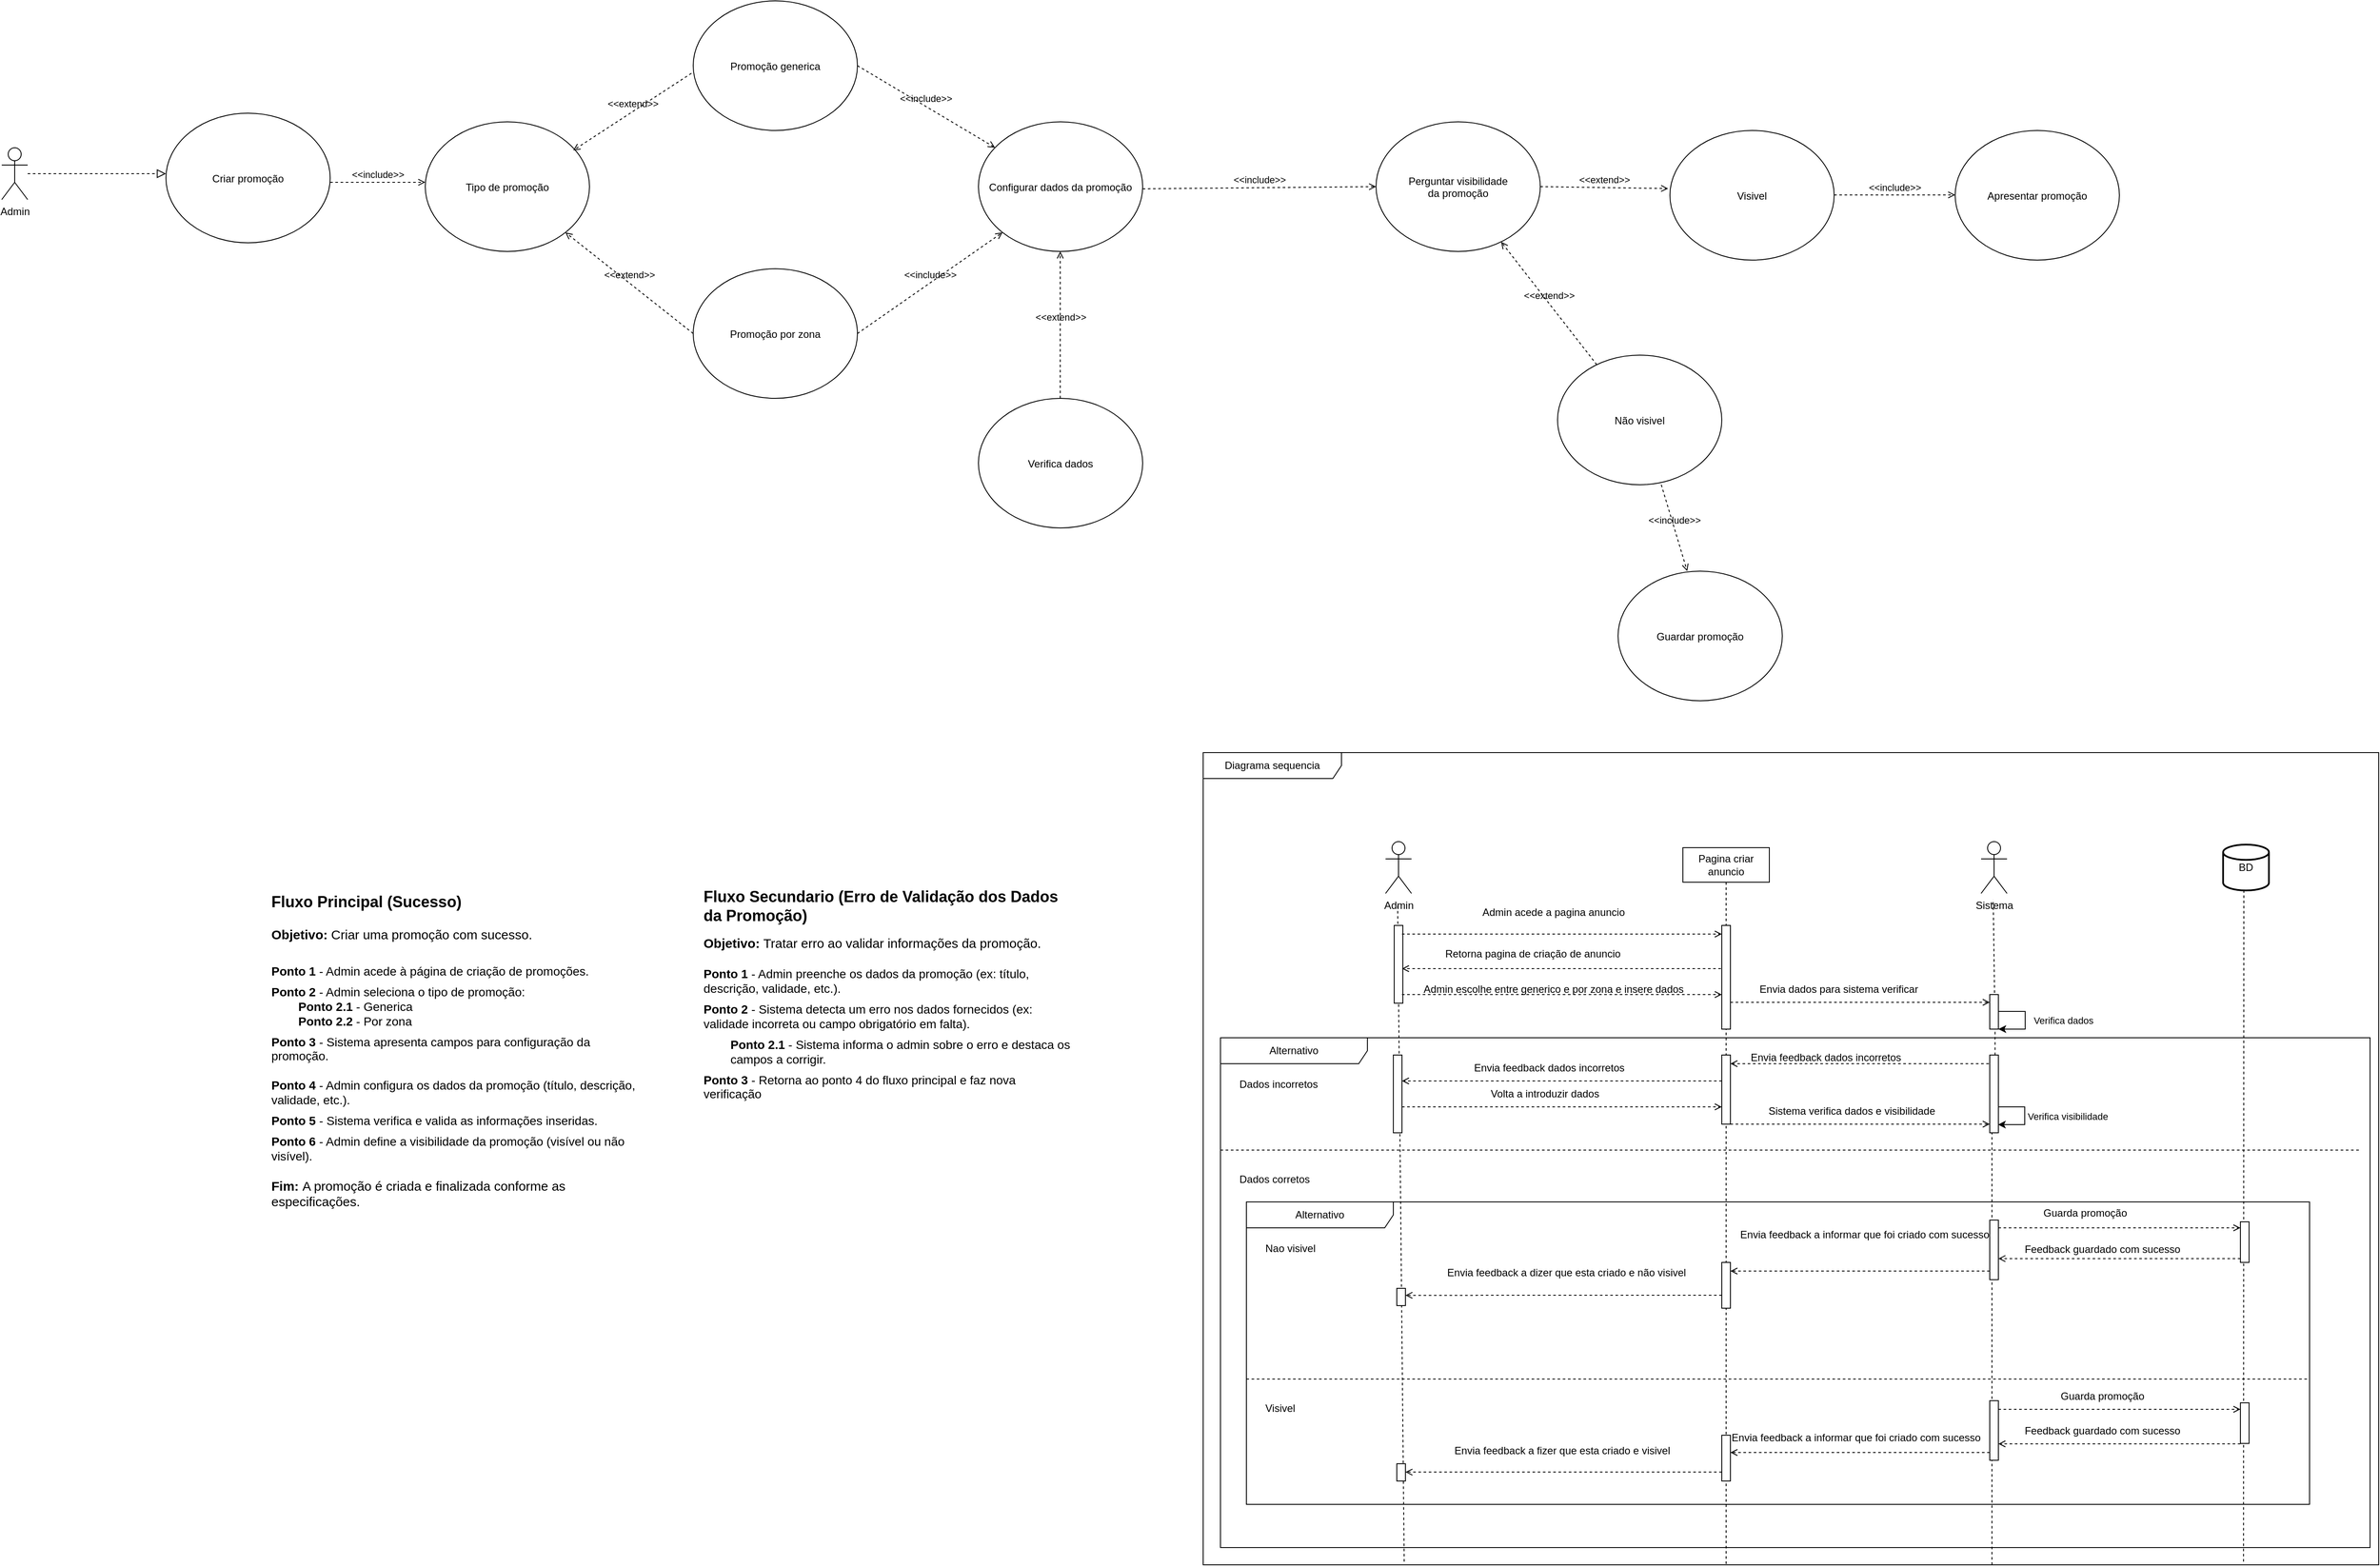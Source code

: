 <mxfile version="25.0.3">
  <diagram name="Page-1" id="UJWXzUGF7BPBQ5PaJ_mi">
    <mxGraphModel dx="6290" dy="2903" grid="1" gridSize="10" guides="1" tooltips="1" connect="1" arrows="1" fold="1" page="1" pageScale="1" pageWidth="850" pageHeight="1100" math="0" shadow="0">
      <root>
        <mxCell id="0" />
        <mxCell id="1" parent="0" />
        <mxCell id="jfcpHhcAErlLvr96TmVy-13" value="" style="html=1;verticalAlign=bottom;endArrow=none;curved=0;rounded=0;startArrow=none;startFill=0;endFill=0;dashed=1;exitX=0.171;exitY=0.996;exitDx=0;exitDy=0;exitPerimeter=0;" parent="1" source="jfcpHhcAErlLvr96TmVy-1" edge="1">
          <mxGeometry width="80" relative="1" as="geometry">
            <mxPoint x="1698.42" y="1787" as="sourcePoint" />
            <mxPoint x="1695" y="1237" as="targetPoint" />
            <mxPoint as="offset" />
          </mxGeometry>
        </mxCell>
        <mxCell id="cOvkD6G6tHNwfgcd8dOZ-1" value="Admin" style="shape=umlActor;verticalLabelPosition=bottom;verticalAlign=top;html=1;" parent="1" vertex="1">
          <mxGeometry x="80" y="360" width="30" height="60" as="geometry" />
        </mxCell>
        <mxCell id="cOvkD6G6tHNwfgcd8dOZ-2" value="" style="endArrow=block;startArrow=none;endFill=0;startFill=0;endSize=8;html=1;verticalAlign=bottom;dashed=1;labelBackgroundColor=none;rounded=0;" parent="1" edge="1">
          <mxGeometry width="160" relative="1" as="geometry">
            <mxPoint x="110" y="390" as="sourcePoint" />
            <mxPoint x="270" y="390" as="targetPoint" />
          </mxGeometry>
        </mxCell>
        <mxCell id="CjhidyCiuxUKzG1xqowo-3" value="Criar promoção" style="ellipse;" parent="1" vertex="1">
          <mxGeometry x="270" y="320" width="190" height="150" as="geometry" />
        </mxCell>
        <mxCell id="CjhidyCiuxUKzG1xqowo-5" value="Promoção generica" style="ellipse;" parent="1" vertex="1">
          <mxGeometry x="880" y="190" width="190" height="150" as="geometry" />
        </mxCell>
        <mxCell id="CjhidyCiuxUKzG1xqowo-6" value="Tipo de promoção" style="ellipse;" parent="1" vertex="1">
          <mxGeometry x="570" y="330" width="190" height="150" as="geometry" />
        </mxCell>
        <mxCell id="CjhidyCiuxUKzG1xqowo-7" value="&amp;lt;&amp;lt;include&amp;gt;&amp;gt;" style="html=1;verticalAlign=bottom;labelBackgroundColor=none;endArrow=open;endFill=0;dashed=1;rounded=0;entryX=0;entryY=0.466;entryDx=0;entryDy=0;entryPerimeter=0;" parent="1" target="CjhidyCiuxUKzG1xqowo-6" edge="1">
          <mxGeometry width="160" relative="1" as="geometry">
            <mxPoint x="460" y="400" as="sourcePoint" />
            <mxPoint x="620" y="400" as="targetPoint" />
            <Array as="points">
              <mxPoint x="560" y="400" />
            </Array>
          </mxGeometry>
        </mxCell>
        <mxCell id="CjhidyCiuxUKzG1xqowo-8" value="&amp;lt;&amp;lt;extend&amp;gt;&amp;gt;" style="html=1;verticalAlign=bottom;labelBackgroundColor=none;endArrow=open;endFill=0;dashed=1;rounded=0;entryX=0.901;entryY=0.22;entryDx=0;entryDy=0;entryPerimeter=0;exitX=-0.011;exitY=0.559;exitDx=0;exitDy=0;exitPerimeter=0;" parent="1" source="CjhidyCiuxUKzG1xqowo-5" target="CjhidyCiuxUKzG1xqowo-6" edge="1">
          <mxGeometry width="160" relative="1" as="geometry">
            <mxPoint x="820" y="285" as="sourcePoint" />
            <mxPoint x="1010" y="170" as="targetPoint" />
          </mxGeometry>
        </mxCell>
        <mxCell id="CjhidyCiuxUKzG1xqowo-9" value="Promoção por zona" style="ellipse;" parent="1" vertex="1">
          <mxGeometry x="880" y="500" width="190" height="150" as="geometry" />
        </mxCell>
        <mxCell id="CjhidyCiuxUKzG1xqowo-10" value="&amp;lt;&amp;lt;extend&amp;gt;&amp;gt;" style="html=1;verticalAlign=bottom;labelBackgroundColor=none;endArrow=open;endFill=0;dashed=1;rounded=0;entryX=1;entryY=1;entryDx=0;entryDy=0;exitX=0;exitY=0.5;exitDx=0;exitDy=0;" parent="1" source="CjhidyCiuxUKzG1xqowo-9" target="CjhidyCiuxUKzG1xqowo-6" edge="1">
          <mxGeometry width="160" relative="1" as="geometry">
            <mxPoint x="850" y="518.1" as="sourcePoint" />
            <mxPoint x="1027.98" y="670.0" as="targetPoint" />
          </mxGeometry>
        </mxCell>
        <mxCell id="wCIRYFEJJzzGUw2fTRDs-5" value="Configurar dados da promoção" style="ellipse;" parent="1" vertex="1">
          <mxGeometry x="1210" y="330" width="190" height="150" as="geometry" />
        </mxCell>
        <mxCell id="wCIRYFEJJzzGUw2fTRDs-6" value="Perguntar visibilidade&#xa;da promoção" style="ellipse;" parent="1" vertex="1">
          <mxGeometry x="1670" y="330" width="190" height="150" as="geometry" />
        </mxCell>
        <mxCell id="wCIRYFEJJzzGUw2fTRDs-7" value="&amp;lt;&amp;lt;include&amp;gt;&amp;gt;" style="html=1;verticalAlign=bottom;labelBackgroundColor=none;endArrow=open;endFill=0;dashed=1;rounded=0;entryX=0;entryY=1;entryDx=0;entryDy=0;exitX=1;exitY=0.5;exitDx=0;exitDy=0;" parent="1" target="wCIRYFEJJzzGUw2fTRDs-5" edge="1" source="CjhidyCiuxUKzG1xqowo-9">
          <mxGeometry width="160" relative="1" as="geometry">
            <mxPoint x="1250" y="596.5" as="sourcePoint" />
            <mxPoint x="1488" y="593.5" as="targetPoint" />
          </mxGeometry>
        </mxCell>
        <mxCell id="wCIRYFEJJzzGUw2fTRDs-8" value="&amp;lt;&amp;lt;include&amp;gt;&amp;gt;" style="html=1;verticalAlign=bottom;labelBackgroundColor=none;endArrow=open;endFill=0;dashed=1;rounded=0;exitX=1;exitY=0.5;exitDx=0;exitDy=0;" parent="1" target="wCIRYFEJJzzGUw2fTRDs-5" edge="1" source="CjhidyCiuxUKzG1xqowo-5">
          <mxGeometry width="160" relative="1" as="geometry">
            <mxPoint x="1250" y="246.5" as="sourcePoint" />
            <mxPoint x="1488" y="243.5" as="targetPoint" />
          </mxGeometry>
        </mxCell>
        <mxCell id="wCIRYFEJJzzGUw2fTRDs-9" value="&amp;lt;&amp;lt;include&amp;gt;&amp;gt;" style="html=1;verticalAlign=bottom;labelBackgroundColor=none;endArrow=open;endFill=0;dashed=1;rounded=0;entryX=0;entryY=0.5;entryDx=0;entryDy=0;" parent="1" target="wCIRYFEJJzzGUw2fTRDs-6" edge="1">
          <mxGeometry width="160" relative="1" as="geometry">
            <mxPoint x="1400" y="407.5" as="sourcePoint" />
            <mxPoint x="1680.0" y="402.5" as="targetPoint" />
          </mxGeometry>
        </mxCell>
        <mxCell id="wCIRYFEJJzzGUw2fTRDs-10" value="Não visivel" style="ellipse;" parent="1" vertex="1">
          <mxGeometry x="1880" y="600" width="190" height="150" as="geometry" />
        </mxCell>
        <mxCell id="wCIRYFEJJzzGUw2fTRDs-11" value="Visivel" style="ellipse;" parent="1" vertex="1">
          <mxGeometry x="2010" y="340" width="190" height="150" as="geometry" />
        </mxCell>
        <mxCell id="wCIRYFEJJzzGUw2fTRDs-12" value="&amp;lt;&amp;lt;extend&amp;gt;&amp;gt;" style="html=1;verticalAlign=bottom;labelBackgroundColor=none;endArrow=open;endFill=0;dashed=1;rounded=0;" parent="1" source="wCIRYFEJJzzGUw2fTRDs-10" target="wCIRYFEJJzzGUw2fTRDs-6" edge="1">
          <mxGeometry width="160" relative="1" as="geometry">
            <mxPoint x="1994.0" y="550" as="sourcePoint" />
            <mxPoint x="2124.89" y="695.75" as="targetPoint" />
          </mxGeometry>
        </mxCell>
        <mxCell id="wCIRYFEJJzzGUw2fTRDs-13" value="&amp;lt;&amp;lt;extend&amp;gt;&amp;gt;" style="html=1;verticalAlign=bottom;labelBackgroundColor=none;endArrow=open;endFill=0;dashed=1;rounded=0;entryX=-0.011;entryY=0.448;entryDx=0;entryDy=0;entryPerimeter=0;exitX=1;exitY=0.5;exitDx=0;exitDy=0;" parent="1" source="wCIRYFEJJzzGUw2fTRDs-6" target="wCIRYFEJJzzGUw2fTRDs-11" edge="1">
          <mxGeometry width="160" relative="1" as="geometry">
            <mxPoint x="2200" y="404" as="sourcePoint" />
            <mxPoint x="2331" y="550" as="targetPoint" />
          </mxGeometry>
        </mxCell>
        <mxCell id="wCIRYFEJJzzGUw2fTRDs-14" value="&amp;lt;&amp;lt;include&amp;gt;&amp;gt;" style="html=1;verticalAlign=bottom;labelBackgroundColor=none;endArrow=open;endFill=0;dashed=1;rounded=0;" parent="1" edge="1">
          <mxGeometry width="160" relative="1" as="geometry">
            <mxPoint x="2000" y="750" as="sourcePoint" />
            <mxPoint x="2030" y="850" as="targetPoint" />
          </mxGeometry>
        </mxCell>
        <mxCell id="wCIRYFEJJzzGUw2fTRDs-15" value="Guardar promoção" style="ellipse;" parent="1" vertex="1">
          <mxGeometry x="1950" y="850" width="190" height="150" as="geometry" />
        </mxCell>
        <mxCell id="wCIRYFEJJzzGUw2fTRDs-16" value="&amp;lt;&amp;lt;include&amp;gt;&amp;gt;" style="html=1;verticalAlign=bottom;labelBackgroundColor=none;endArrow=open;endFill=0;dashed=1;rounded=0;" parent="1" edge="1">
          <mxGeometry width="160" relative="1" as="geometry">
            <mxPoint x="2200" y="414.57" as="sourcePoint" />
            <mxPoint x="2340" y="414.57" as="targetPoint" />
          </mxGeometry>
        </mxCell>
        <mxCell id="wCIRYFEJJzzGUw2fTRDs-17" value="Apresentar promoção" style="ellipse;" parent="1" vertex="1">
          <mxGeometry x="2340" y="340" width="190" height="150" as="geometry" />
        </mxCell>
        <mxCell id="wCIRYFEJJzzGUw2fTRDs-18" value="&lt;h1 style=&quot;margin-top: 0px;&quot;&gt;&lt;span style=&quot;font-size: 18px; background-color: initial;&quot;&gt;Fluxo Principal (Sucesso)&lt;/span&gt;&lt;/h1&gt;&lt;div style=&quot;&quot;&gt;&lt;div style=&quot;&quot;&gt;&lt;font style=&quot;font-size: 15px;&quot;&gt;&lt;b style=&quot;&quot;&gt;Objetivo:&amp;nbsp;&lt;/b&gt;&lt;/font&gt;&lt;span style=&quot;background-color: initial;&quot;&gt;&lt;font style=&quot;font-size: 15px;&quot;&gt;Criar uma promoção com sucesso.&lt;/font&gt;&lt;/span&gt;&lt;/div&gt;&lt;div style=&quot;&quot;&gt;&lt;span style=&quot;background-color: initial;&quot;&gt;&lt;font style=&quot;font-size: 15px;&quot;&gt;&lt;br&gt;&lt;/font&gt;&lt;/span&gt;&lt;/div&gt;&lt;div style=&quot;font-size: 6px;&quot;&gt;&lt;font style=&quot;font-size: 6px;&quot;&gt;&lt;br&gt;&lt;/font&gt;&lt;/div&gt;&lt;div style=&quot;font-size: 14px;&quot;&gt;&lt;font style=&quot;font-size: 14px;&quot;&gt;&lt;b&gt;Ponto 1&lt;/b&gt;&amp;nbsp;- Admin acede à página de criação de promoções.&lt;/font&gt;&lt;/div&gt;&lt;div style=&quot;font-size: 6px;&quot;&gt;&lt;font style=&quot;font-size: 6px;&quot;&gt;&lt;br&gt;&lt;/font&gt;&lt;/div&gt;&lt;div style=&quot;font-size: 14px;&quot;&gt;&lt;font style=&quot;font-size: 14px;&quot;&gt;&lt;b&gt;Ponto 2&lt;/b&gt;&amp;nbsp;- Admin seleciona o tipo de promoção:&lt;/font&gt;&lt;/div&gt;&lt;div style=&quot;font-size: 14px;&quot;&gt;&lt;font style=&quot;font-size: 14px;&quot;&gt;&lt;span style=&quot;white-space: pre;&quot;&gt;&#x9;&lt;/span&gt;&lt;b&gt;Ponto 2.1&lt;/b&gt; - Generica&lt;br&gt;&lt;/font&gt;&lt;/div&gt;&lt;div style=&quot;font-size: 14px;&quot;&gt;&lt;font style=&quot;font-size: 14px;&quot;&gt;&lt;span style=&quot;white-space: pre;&quot;&gt;&#x9;&lt;/span&gt;&lt;b&gt;Ponto 2.2 &lt;/b&gt;- Por zona&lt;br&gt;&lt;/font&gt;&lt;/div&gt;&lt;div style=&quot;font-size: 6px;&quot;&gt;&lt;font style=&quot;font-size: 6px;&quot;&gt;&lt;br&gt;&lt;/font&gt;&lt;/div&gt;&lt;/div&gt;&lt;div style=&quot;font-size: 14px;&quot;&gt;&lt;div style=&quot;&quot;&gt;&lt;font style=&quot;font-size: 14px;&quot;&gt;&lt;b&gt;Ponto 3&lt;/b&gt;&amp;nbsp;-&amp;nbsp;&lt;/font&gt;&lt;span style=&quot;background-color: initial;&quot;&gt;Sistema apresenta campos para configuração da promoção.&lt;/span&gt;&lt;/div&gt;&lt;div style=&quot;&quot;&gt;&lt;span style=&quot;background-color: initial;&quot;&gt;&lt;br&gt;&lt;/span&gt;&lt;/div&gt;&lt;div style=&quot;&quot;&gt;&lt;font style=&quot;font-size: 14px;&quot;&gt;&lt;b style=&quot;background-color: initial;&quot;&gt;Ponto 4&lt;/b&gt;&amp;nbsp;- Admin configura os dados da promoção (título, descrição, validade, etc.).&lt;/font&gt;&lt;/div&gt;&lt;div style=&quot;font-size: 6px;&quot;&gt;&lt;font style=&quot;font-size: 6px;&quot;&gt;&lt;br&gt;&lt;/font&gt;&lt;/div&gt;&lt;div style=&quot;font-size: 4px;&quot;&gt;&lt;font style=&quot;font-size: 14px;&quot;&gt;&lt;b&gt;Ponto 5&lt;/b&gt;&amp;nbsp;- Sistema verifica e valida as informações inseridas.&lt;/font&gt;&lt;/div&gt;&lt;div style=&quot;font-size: 6px;&quot;&gt;&lt;font style=&quot;font-size: 6px;&quot;&gt;&lt;br&gt;&lt;/font&gt;&lt;/div&gt;&lt;div style=&quot;&quot;&gt;&lt;font style=&quot;font-size: 14px;&quot;&gt;&lt;b&gt;Ponto 6&amp;nbsp;&lt;/b&gt;- Admin define a visibilidade da promoção (visível ou não visível).&lt;/font&gt;&lt;/div&gt;&lt;div style=&quot;font-size: 15px;&quot;&gt;&lt;br&gt;&lt;/div&gt;&lt;div style=&quot;font-size: 15px;&quot;&gt;&lt;div&gt;&lt;b&gt;Fim: &lt;/b&gt;A promoção é criada e finalizada conforme as especificações.&lt;/div&gt;&lt;div&gt;&lt;br&gt;&lt;/div&gt;&lt;/div&gt;&lt;/div&gt;" style="text;html=1;whiteSpace=wrap;overflow=hidden;rounded=0;" parent="1" vertex="1">
          <mxGeometry x="390" y="1210" width="430" height="450" as="geometry" />
        </mxCell>
        <mxCell id="wCIRYFEJJzzGUw2fTRDs-19" value="&amp;lt;&amp;lt;extend&amp;gt;&amp;gt;" style="html=1;verticalAlign=bottom;labelBackgroundColor=none;endArrow=open;endFill=0;dashed=1;rounded=0;" parent="1" edge="1">
          <mxGeometry width="160" relative="1" as="geometry">
            <mxPoint x="1304.62" y="650" as="sourcePoint" />
            <mxPoint x="1304.62" y="480" as="targetPoint" />
          </mxGeometry>
        </mxCell>
        <mxCell id="wCIRYFEJJzzGUw2fTRDs-20" value="Verifica dados" style="ellipse;" parent="1" vertex="1">
          <mxGeometry x="1210" y="650" width="190" height="150" as="geometry" />
        </mxCell>
        <mxCell id="wCIRYFEJJzzGUw2fTRDs-21" value="&lt;h1 style=&quot;margin-top: 0px; font-size: 18px;&quot;&gt;&lt;font style=&quot;font-size: 18px;&quot;&gt;&lt;span style=&quot;background-color: initial;&quot;&gt;Fluxo Secundario (&lt;/span&gt;Erro de Validação dos Dados da Promoção&lt;span style=&quot;background-color: initial;&quot;&gt;)&lt;/span&gt;&lt;/font&gt;&lt;/h1&gt;&lt;div style=&quot;font-size: 15px;&quot;&gt;&lt;div style=&quot;&quot;&gt;&lt;font style=&quot;font-size: 15px;&quot;&gt;&lt;b style=&quot;&quot;&gt;Objetivo:&amp;nbsp;&lt;/b&gt;&lt;/font&gt;&lt;span style=&quot;background-color: initial;&quot;&gt;Tratar erro ao validar informações da promoção.&lt;/span&gt;&lt;/div&gt;&lt;div style=&quot;&quot;&gt;&lt;span style=&quot;background-color: initial;&quot;&gt;&lt;br&gt;&lt;/span&gt;&lt;/div&gt;&lt;div style=&quot;font-size: 14px;&quot;&gt;&lt;font style=&quot;font-size: 14px;&quot;&gt;&lt;b style=&quot;&quot;&gt;Ponto 1&lt;/b&gt; - Admin preenche os dados da promoção (ex: título, descrição, validade, etc.).&lt;/font&gt;&lt;/div&gt;&lt;div style=&quot;font-size: 6px;&quot;&gt;&lt;font style=&quot;font-size: 6px;&quot;&gt;&lt;br&gt;&lt;/font&gt;&lt;/div&gt;&lt;div style=&quot;font-size: 14px;&quot;&gt;&lt;font style=&quot;font-size: 14px;&quot;&gt;&lt;b&gt;Ponto 2&lt;/b&gt; - Sistema detecta um erro nos dados fornecidos (ex: validade incorreta ou campo obrigatório em falta).&lt;/font&gt;&lt;/div&gt;&lt;div style=&quot;font-size: 6px;&quot;&gt;&lt;font style=&quot;font-size: 6px;&quot;&gt;&lt;br&gt;&lt;/font&gt;&lt;/div&gt;&lt;div style=&quot;font-size: 14px;&quot;&gt;&lt;font style=&quot;font-size: 14px;&quot;&gt;&lt;b&gt;&lt;span style=&quot;white-space: pre;&quot;&gt;&#x9;&lt;/span&gt;Ponto 2.1&lt;/b&gt;&amp;nbsp;- Sistema informa o admin sobre o erro e destaca os &lt;span style=&quot;white-space: pre;&quot;&gt;&#x9;&lt;/span&gt;campos a corrigir.&lt;/font&gt;&lt;/div&gt;&lt;div style=&quot;font-size: 6px;&quot;&gt;&lt;font style=&quot;font-size: 6px;&quot;&gt;&lt;br&gt;&lt;/font&gt;&lt;/div&gt;&lt;/div&gt;&lt;div style=&quot;font-size: 14px;&quot;&gt;&lt;div style=&quot;&quot;&gt;&lt;font style=&quot;font-size: 14px;&quot;&gt;&lt;b&gt;Ponto 3&lt;/b&gt;&amp;nbsp;- Retorna ao ponto 4 do fluxo principal e faz nova verificação&lt;/font&gt;&lt;/div&gt;&lt;div style=&quot;font-size: 15px;&quot;&gt;&lt;div&gt;&lt;br&gt;&lt;/div&gt;&lt;/div&gt;&lt;/div&gt;" style="text;html=1;whiteSpace=wrap;overflow=hidden;rounded=0;" parent="1" vertex="1">
          <mxGeometry x="890" y="1210" width="430" height="295" as="geometry" />
        </mxCell>
        <mxCell id="jfcpHhcAErlLvr96TmVy-1" value="Diagrama sequencia" style="shape=umlFrame;whiteSpace=wrap;html=1;pointerEvents=0;recursiveResize=0;container=1;collapsible=0;width=160;" parent="1" vertex="1">
          <mxGeometry x="1470" y="1060" width="1360" height="940" as="geometry" />
        </mxCell>
        <mxCell id="jfcpHhcAErlLvr96TmVy-87" value="" style="html=1;verticalAlign=bottom;endArrow=none;curved=0;rounded=0;startArrow=none;startFill=0;endFill=0;dashed=1;exitX=0.671;exitY=1;exitDx=0;exitDy=0;exitPerimeter=0;" parent="jfcpHhcAErlLvr96TmVy-1" source="jfcpHhcAErlLvr96TmVy-1" target="jfcpHhcAErlLvr96TmVy-86" edge="1">
          <mxGeometry width="80" relative="1" as="geometry">
            <mxPoint x="914" y="1070" as="sourcePoint" />
            <mxPoint x="2386" y="1380" as="targetPoint" />
            <mxPoint as="offset" />
          </mxGeometry>
        </mxCell>
        <mxCell id="jfcpHhcAErlLvr96TmVy-4" value="Pagina criar anuncio" style="shape=umlLifeline;perimeter=lifelinePerimeter;whiteSpace=wrap;html=1;container=1;dropTarget=0;collapsible=0;recursiveResize=0;outlineConnect=0;portConstraint=eastwest;newEdgeStyle={&quot;edgeStyle&quot;:&quot;elbowEdgeStyle&quot;,&quot;elbow&quot;:&quot;vertical&quot;,&quot;curved&quot;:0,&quot;rounded&quot;:0};" parent="jfcpHhcAErlLvr96TmVy-1" vertex="1">
          <mxGeometry x="555" y="110" width="100" height="830" as="geometry" />
        </mxCell>
        <mxCell id="jfcpHhcAErlLvr96TmVy-5" value="" style="html=1;points=[[0,0,0,0,5],[0,1,0,0,-5],[1,0,0,0,5],[1,1,0,0,-5]];perimeter=orthogonalPerimeter;outlineConnect=0;targetShapes=umlLifeline;portConstraint=eastwest;newEdgeStyle={&quot;curved&quot;:0,&quot;rounded&quot;:0};" parent="jfcpHhcAErlLvr96TmVy-4" vertex="1">
          <mxGeometry x="45" y="90" width="10" height="120" as="geometry" />
        </mxCell>
        <mxCell id="jfcpHhcAErlLvr96TmVy-121" value="" style="html=1;points=[[0,0,0,0,5],[0,1,0,0,-5],[1,0,0,0,5],[1,1,0,0,-5]];perimeter=orthogonalPerimeter;outlineConnect=0;targetShapes=umlLifeline;portConstraint=eastwest;newEdgeStyle={&quot;curved&quot;:0,&quot;rounded&quot;:0};" parent="jfcpHhcAErlLvr96TmVy-4" vertex="1">
          <mxGeometry x="45" y="480" width="10" height="53" as="geometry" />
        </mxCell>
        <mxCell id="jfcpHhcAErlLvr96TmVy-7" value="Admin" style="shape=umlActor;verticalLabelPosition=bottom;verticalAlign=top;html=1;" parent="jfcpHhcAErlLvr96TmVy-1" vertex="1">
          <mxGeometry x="211" y="103" width="30" height="60" as="geometry" />
        </mxCell>
        <mxCell id="jfcpHhcAErlLvr96TmVy-8" value="BD" style="strokeWidth=2;html=1;shape=mxgraph.flowchart.database;whiteSpace=wrap;" parent="jfcpHhcAErlLvr96TmVy-1" vertex="1">
          <mxGeometry x="1180" y="106.5" width="53" height="53" as="geometry" />
        </mxCell>
        <mxCell id="jfcpHhcAErlLvr96TmVy-15" value="" style="html=1;points=[[0,0,0,0,5],[0,1,0,0,-5],[1,0,0,0,5],[1,1,0,0,-5]];perimeter=orthogonalPerimeter;outlineConnect=0;targetShapes=umlLifeline;portConstraint=eastwest;newEdgeStyle={&quot;curved&quot;:0,&quot;rounded&quot;:0};" parent="jfcpHhcAErlLvr96TmVy-1" vertex="1">
          <mxGeometry x="221" y="200" width="10" height="90" as="geometry" />
        </mxCell>
        <mxCell id="jfcpHhcAErlLvr96TmVy-17" value="Admin acede a pagina anuncio" style="text;html=1;align=center;verticalAlign=middle;resizable=0;points=[];autosize=1;strokeColor=none;fillColor=none;" parent="jfcpHhcAErlLvr96TmVy-1" vertex="1">
          <mxGeometry x="310" y="170" width="190" height="30" as="geometry" />
        </mxCell>
        <mxCell id="jfcpHhcAErlLvr96TmVy-18" value="Sistema" style="shape=umlActor;verticalLabelPosition=bottom;verticalAlign=top;html=1;" parent="jfcpHhcAErlLvr96TmVy-1" vertex="1">
          <mxGeometry x="900" y="103" width="30" height="60" as="geometry" />
        </mxCell>
        <mxCell id="jfcpHhcAErlLvr96TmVy-19" value="" style="html=1;verticalAlign=bottom;endArrow=none;curved=0;rounded=0;startArrow=none;startFill=0;endFill=0;dashed=1;exitX=0.615;exitY=1.001;exitDx=0;exitDy=0;exitPerimeter=0;" parent="jfcpHhcAErlLvr96TmVy-1" source="jfcpHhcAErlLvr96TmVy-82" edge="1">
          <mxGeometry width="80" relative="1" as="geometry">
            <mxPoint x="916.12" y="445.2" as="sourcePoint" />
            <mxPoint x="914" y="170" as="targetPoint" />
            <mxPoint as="offset" />
          </mxGeometry>
        </mxCell>
        <mxCell id="jfcpHhcAErlLvr96TmVy-29" value="Admin escolhe entre generico e por zona e insere dados" style="text;html=1;align=center;verticalAlign=middle;resizable=0;points=[];autosize=1;strokeColor=none;fillColor=none;" parent="jfcpHhcAErlLvr96TmVy-1" vertex="1">
          <mxGeometry x="245" y="259" width="320" height="30" as="geometry" />
        </mxCell>
        <mxCell id="jfcpHhcAErlLvr96TmVy-46" value="Alternativo" style="shape=umlFrame;whiteSpace=wrap;html=1;pointerEvents=0;recursiveResize=0;container=1;collapsible=0;width=170;" parent="jfcpHhcAErlLvr96TmVy-1" vertex="1">
          <mxGeometry x="20" y="330" width="1330" height="590" as="geometry" />
        </mxCell>
        <mxCell id="jfcpHhcAErlLvr96TmVy-110" value="" style="html=1;verticalAlign=bottom;endArrow=none;curved=0;rounded=0;startArrow=none;startFill=0;endFill=0;dashed=1;exitX=0.885;exitY=0.996;exitDx=0;exitDy=0;exitPerimeter=0;" parent="jfcpHhcAErlLvr96TmVy-46" source="jfcpHhcAErlLvr96TmVy-1" edge="1">
          <mxGeometry width="80" relative="1" as="geometry">
            <mxPoint x="1170" y="720" as="sourcePoint" />
            <mxPoint x="1184" y="-172" as="targetPoint" />
            <mxPoint as="offset" />
          </mxGeometry>
        </mxCell>
        <mxCell id="jfcpHhcAErlLvr96TmVy-47" value="Dados incorretos" style="text;html=1;" parent="jfcpHhcAErlLvr96TmVy-46" vertex="1">
          <mxGeometry width="100" height="20" relative="1" as="geometry">
            <mxPoint x="20" y="40" as="offset" />
          </mxGeometry>
        </mxCell>
        <mxCell id="jfcpHhcAErlLvr96TmVy-48" value="Dados corretos" style="line;strokeWidth=1;dashed=1;labelPosition=center;verticalLabelPosition=bottom;align=left;verticalAlign=top;spacingLeft=20;spacingTop=15;html=1;whiteSpace=wrap;" parent="jfcpHhcAErlLvr96TmVy-46" vertex="1">
          <mxGeometry y="125" width="1320" height="10" as="geometry" />
        </mxCell>
        <mxCell id="jfcpHhcAErlLvr96TmVy-50" value="" style="html=1;points=[[0,0,0,0,5],[0,1,0,0,-5],[1,0,0,0,5],[1,1,0,0,-5]];perimeter=orthogonalPerimeter;outlineConnect=0;targetShapes=umlLifeline;portConstraint=eastwest;newEdgeStyle={&quot;curved&quot;:0,&quot;rounded&quot;:0};" parent="jfcpHhcAErlLvr96TmVy-46" vertex="1">
          <mxGeometry x="200" y="20" width="10" height="90" as="geometry" />
        </mxCell>
        <mxCell id="jfcpHhcAErlLvr96TmVy-52" value="" style="html=1;points=[[0,0,0,0,5],[0,1,0,0,-5],[1,0,0,0,5],[1,1,0,0,-5]];perimeter=orthogonalPerimeter;outlineConnect=0;targetShapes=umlLifeline;portConstraint=eastwest;newEdgeStyle={&quot;curved&quot;:0,&quot;rounded&quot;:0};" parent="jfcpHhcAErlLvr96TmVy-46" vertex="1">
          <mxGeometry x="580" y="20" width="10" height="80" as="geometry" />
        </mxCell>
        <mxCell id="jfcpHhcAErlLvr96TmVy-88" value="" style="html=1;verticalAlign=bottom;labelBackgroundColor=none;endArrow=open;endFill=0;dashed=1;rounded=0;" parent="jfcpHhcAErlLvr96TmVy-46" edge="1">
          <mxGeometry width="160" relative="1" as="geometry">
            <mxPoint x="889" y="30.0" as="sourcePoint" />
            <mxPoint x="590" y="30" as="targetPoint" />
          </mxGeometry>
        </mxCell>
        <mxCell id="jfcpHhcAErlLvr96TmVy-89" value="Envia feedback dados incorretos" style="text;html=1;align=center;verticalAlign=middle;resizable=0;points=[];autosize=1;strokeColor=none;fillColor=none;" parent="jfcpHhcAErlLvr96TmVy-46" vertex="1">
          <mxGeometry x="600" y="8" width="200" height="30" as="geometry" />
        </mxCell>
        <mxCell id="jfcpHhcAErlLvr96TmVy-90" value="" style="html=1;verticalAlign=bottom;labelBackgroundColor=none;endArrow=open;endFill=0;dashed=1;rounded=0;" parent="jfcpHhcAErlLvr96TmVy-46" edge="1">
          <mxGeometry width="160" relative="1" as="geometry">
            <mxPoint x="580" y="50.0" as="sourcePoint" />
            <mxPoint x="210" y="50" as="targetPoint" />
          </mxGeometry>
        </mxCell>
        <mxCell id="jfcpHhcAErlLvr96TmVy-91" value="Envia feedback dados incorretos" style="text;html=1;align=center;verticalAlign=middle;resizable=0;points=[];autosize=1;strokeColor=none;fillColor=none;" parent="jfcpHhcAErlLvr96TmVy-46" vertex="1">
          <mxGeometry x="280" y="20" width="200" height="30" as="geometry" />
        </mxCell>
        <mxCell id="jfcpHhcAErlLvr96TmVy-92" value="" style="html=1;verticalAlign=bottom;labelBackgroundColor=none;endArrow=open;endFill=0;dashed=1;rounded=0;" parent="jfcpHhcAErlLvr96TmVy-46" edge="1">
          <mxGeometry width="160" relative="1" as="geometry">
            <mxPoint x="210" y="80" as="sourcePoint" />
            <mxPoint x="580" y="80" as="targetPoint" />
          </mxGeometry>
        </mxCell>
        <mxCell id="jfcpHhcAErlLvr96TmVy-93" value="Volta a introduzir dados" style="text;html=1;align=center;verticalAlign=middle;resizable=0;points=[];autosize=1;strokeColor=none;fillColor=none;" parent="jfcpHhcAErlLvr96TmVy-46" vertex="1">
          <mxGeometry x="300" y="50" width="150" height="30" as="geometry" />
        </mxCell>
        <mxCell id="jfcpHhcAErlLvr96TmVy-94" value="" style="html=1;verticalAlign=bottom;labelBackgroundColor=none;endArrow=open;endFill=0;dashed=1;rounded=0;flowAnimation=0;" parent="jfcpHhcAErlLvr96TmVy-46" target="jfcpHhcAErlLvr96TmVy-86" edge="1">
          <mxGeometry width="160" relative="1" as="geometry">
            <mxPoint x="590" y="100" as="sourcePoint" />
            <mxPoint x="960" y="100" as="targetPoint" />
          </mxGeometry>
        </mxCell>
        <mxCell id="jfcpHhcAErlLvr96TmVy-95" value="Sistema verifica dados e visibilidade" style="text;html=1;align=center;verticalAlign=middle;resizable=0;points=[];autosize=1;strokeColor=none;fillColor=none;" parent="jfcpHhcAErlLvr96TmVy-46" vertex="1">
          <mxGeometry x="620" y="70" width="220" height="30" as="geometry" />
        </mxCell>
        <mxCell id="jfcpHhcAErlLvr96TmVy-97" value="Alternativo" style="shape=umlFrame;whiteSpace=wrap;html=1;pointerEvents=0;recursiveResize=0;container=1;collapsible=0;width=170;" parent="jfcpHhcAErlLvr96TmVy-46" vertex="1">
          <mxGeometry x="30" y="190" width="1230" height="350" as="geometry" />
        </mxCell>
        <mxCell id="jfcpHhcAErlLvr96TmVy-98" value="Nao visivel" style="text;html=1;" parent="jfcpHhcAErlLvr96TmVy-97" vertex="1">
          <mxGeometry width="100" height="20" relative="1" as="geometry">
            <mxPoint x="20" y="40" as="offset" />
          </mxGeometry>
        </mxCell>
        <mxCell id="jfcpHhcAErlLvr96TmVy-99" value="Visivel" style="line;strokeWidth=1;dashed=1;labelPosition=center;verticalLabelPosition=bottom;align=left;verticalAlign=top;spacingLeft=20;spacingTop=15;html=1;whiteSpace=wrap;" parent="jfcpHhcAErlLvr96TmVy-97" vertex="1">
          <mxGeometry y="200" width="1230" height="10" as="geometry" />
        </mxCell>
        <mxCell id="jfcpHhcAErlLvr96TmVy-100" value="" style="html=1;points=[[0,0,0,0,5],[0,1,0,0,-5],[1,0,0,0,5],[1,1,0,0,-5]];perimeter=orthogonalPerimeter;outlineConnect=0;targetShapes=umlLifeline;portConstraint=eastwest;newEdgeStyle={&quot;curved&quot;:0,&quot;rounded&quot;:0};" parent="jfcpHhcAErlLvr96TmVy-97" vertex="1">
          <mxGeometry x="174" y="100" width="10" height="20" as="geometry" />
        </mxCell>
        <mxCell id="jfcpHhcAErlLvr96TmVy-111" value="" style="html=1;points=[[0,0,0,0,5],[0,1,0,0,-5],[1,0,0,0,5],[1,1,0,0,-5]];perimeter=orthogonalPerimeter;outlineConnect=0;targetShapes=umlLifeline;portConstraint=eastwest;newEdgeStyle={&quot;curved&quot;:0,&quot;rounded&quot;:0};" parent="jfcpHhcAErlLvr96TmVy-97" vertex="1">
          <mxGeometry x="1150" y="23" width="10" height="47" as="geometry" />
        </mxCell>
        <mxCell id="jfcpHhcAErlLvr96TmVy-114" value="" style="html=1;points=[[0,0,0,0,5],[0,1,0,0,-5],[1,0,0,0,5],[1,1,0,0,-5]];perimeter=orthogonalPerimeter;outlineConnect=0;targetShapes=umlLifeline;portConstraint=eastwest;newEdgeStyle={&quot;curved&quot;:0,&quot;rounded&quot;:0};" parent="jfcpHhcAErlLvr96TmVy-97" vertex="1">
          <mxGeometry x="860" y="21" width="10" height="69" as="geometry" />
        </mxCell>
        <mxCell id="jfcpHhcAErlLvr96TmVy-115" value="" style="html=1;verticalAlign=bottom;labelBackgroundColor=none;endArrow=open;endFill=0;dashed=1;rounded=0;" parent="jfcpHhcAErlLvr96TmVy-97" edge="1">
          <mxGeometry width="160" relative="1" as="geometry">
            <mxPoint x="870" y="30" as="sourcePoint" />
            <mxPoint x="1150" y="30" as="targetPoint" />
          </mxGeometry>
        </mxCell>
        <mxCell id="jfcpHhcAErlLvr96TmVy-117" value="Feedback guardado com sucesso" style="text;html=1;align=center;verticalAlign=middle;resizable=0;points=[];autosize=1;strokeColor=none;fillColor=none;" parent="jfcpHhcAErlLvr96TmVy-97" vertex="1">
          <mxGeometry x="890" y="40" width="200" height="30" as="geometry" />
        </mxCell>
        <mxCell id="jfcpHhcAErlLvr96TmVy-118" value="" style="html=1;verticalAlign=bottom;labelBackgroundColor=none;endArrow=open;endFill=0;dashed=1;rounded=0;exitX=0;exitY=1;exitDx=0;exitDy=-5;exitPerimeter=0;" parent="jfcpHhcAErlLvr96TmVy-97" edge="1">
          <mxGeometry width="160" relative="1" as="geometry">
            <mxPoint x="1150" y="65.58" as="sourcePoint" />
            <mxPoint x="870" y="65.58" as="targetPoint" />
          </mxGeometry>
        </mxCell>
        <mxCell id="jfcpHhcAErlLvr96TmVy-119" value="" style="html=1;verticalAlign=bottom;labelBackgroundColor=none;endArrow=open;endFill=0;dashed=1;rounded=0;exitX=0;exitY=1;exitDx=0;exitDy=-5;exitPerimeter=0;" parent="jfcpHhcAErlLvr96TmVy-97" edge="1">
          <mxGeometry width="160" relative="1" as="geometry">
            <mxPoint x="860" y="80" as="sourcePoint" />
            <mxPoint x="560" y="80" as="targetPoint" />
          </mxGeometry>
        </mxCell>
        <mxCell id="jfcpHhcAErlLvr96TmVy-120" value="Envia feedback a informar que foi criado com sucesso" style="text;html=1;align=center;verticalAlign=middle;resizable=0;points=[];autosize=1;strokeColor=none;fillColor=none;" parent="jfcpHhcAErlLvr96TmVy-97" vertex="1">
          <mxGeometry x="560" y="23" width="310" height="30" as="geometry" />
        </mxCell>
        <mxCell id="jfcpHhcAErlLvr96TmVy-123" value="" style="html=1;verticalAlign=bottom;labelBackgroundColor=none;endArrow=open;endFill=0;dashed=1;rounded=0;" parent="jfcpHhcAErlLvr96TmVy-97" edge="1">
          <mxGeometry width="160" relative="1" as="geometry">
            <mxPoint x="550" y="108" as="sourcePoint" />
            <mxPoint x="184" y="108.08" as="targetPoint" />
          </mxGeometry>
        </mxCell>
        <mxCell id="jfcpHhcAErlLvr96TmVy-124" value="Envia feedback a dizer que esta criado e não visivel" style="text;html=1;align=center;verticalAlign=middle;resizable=0;points=[];autosize=1;strokeColor=none;fillColor=none;" parent="jfcpHhcAErlLvr96TmVy-97" vertex="1">
          <mxGeometry x="220" y="67" width="300" height="30" as="geometry" />
        </mxCell>
        <mxCell id="jfcpHhcAErlLvr96TmVy-125" value="" style="html=1;points=[[0,0,0,0,5],[0,1,0,0,-5],[1,0,0,0,5],[1,1,0,0,-5]];perimeter=orthogonalPerimeter;outlineConnect=0;targetShapes=umlLifeline;portConstraint=eastwest;newEdgeStyle={&quot;curved&quot;:0,&quot;rounded&quot;:0};" parent="jfcpHhcAErlLvr96TmVy-97" vertex="1">
          <mxGeometry x="860" y="230" width="10" height="69" as="geometry" />
        </mxCell>
        <mxCell id="jfcpHhcAErlLvr96TmVy-126" value="" style="html=1;verticalAlign=bottom;labelBackgroundColor=none;endArrow=open;endFill=0;dashed=1;rounded=0;" parent="jfcpHhcAErlLvr96TmVy-97" edge="1">
          <mxGeometry width="160" relative="1" as="geometry">
            <mxPoint x="870" y="240" as="sourcePoint" />
            <mxPoint x="1150" y="240" as="targetPoint" />
          </mxGeometry>
        </mxCell>
        <mxCell id="jfcpHhcAErlLvr96TmVy-127" value="Guarda promoção" style="text;html=1;align=center;verticalAlign=middle;resizable=0;points=[];autosize=1;strokeColor=none;fillColor=none;" parent="jfcpHhcAErlLvr96TmVy-97" vertex="1">
          <mxGeometry x="930" y="210" width="120" height="30" as="geometry" />
        </mxCell>
        <mxCell id="jfcpHhcAErlLvr96TmVy-128" value="" style="html=1;verticalAlign=bottom;labelBackgroundColor=none;endArrow=open;endFill=0;dashed=1;rounded=0;exitX=0;exitY=1;exitDx=0;exitDy=-5;exitPerimeter=0;" parent="jfcpHhcAErlLvr96TmVy-97" edge="1">
          <mxGeometry width="160" relative="1" as="geometry">
            <mxPoint x="1150" y="280" as="sourcePoint" />
            <mxPoint x="870" y="280" as="targetPoint" />
          </mxGeometry>
        </mxCell>
        <mxCell id="jfcpHhcAErlLvr96TmVy-129" value="Feedback guardado com sucesso" style="text;html=1;align=center;verticalAlign=middle;resizable=0;points=[];autosize=1;strokeColor=none;fillColor=none;" parent="jfcpHhcAErlLvr96TmVy-97" vertex="1">
          <mxGeometry x="890" y="249.5" width="200" height="30" as="geometry" />
        </mxCell>
        <mxCell id="jfcpHhcAErlLvr96TmVy-130" value="" style="html=1;verticalAlign=bottom;labelBackgroundColor=none;endArrow=open;endFill=0;dashed=1;rounded=0;exitX=0;exitY=1;exitDx=0;exitDy=-5;exitPerimeter=0;" parent="jfcpHhcAErlLvr96TmVy-97" edge="1">
          <mxGeometry width="160" relative="1" as="geometry">
            <mxPoint x="860" y="290.0" as="sourcePoint" />
            <mxPoint x="560" y="290.0" as="targetPoint" />
          </mxGeometry>
        </mxCell>
        <mxCell id="jfcpHhcAErlLvr96TmVy-131" value="Envia feedback a informar que foi criado com sucesso" style="text;html=1;align=center;verticalAlign=middle;resizable=0;points=[];autosize=1;strokeColor=none;fillColor=none;" parent="jfcpHhcAErlLvr96TmVy-97" vertex="1">
          <mxGeometry x="550" y="258" width="310" height="30" as="geometry" />
        </mxCell>
        <mxCell id="jfcpHhcAErlLvr96TmVy-132" value="" style="html=1;points=[[0,0,0,0,5],[0,1,0,0,-5],[1,0,0,0,5],[1,1,0,0,-5]];perimeter=orthogonalPerimeter;outlineConnect=0;targetShapes=umlLifeline;portConstraint=eastwest;newEdgeStyle={&quot;curved&quot;:0,&quot;rounded&quot;:0};" parent="jfcpHhcAErlLvr96TmVy-97" vertex="1">
          <mxGeometry x="550" y="270" width="10" height="53" as="geometry" />
        </mxCell>
        <mxCell id="jfcpHhcAErlLvr96TmVy-133" value="" style="html=1;points=[[0,0,0,0,5],[0,1,0,0,-5],[1,0,0,0,5],[1,1,0,0,-5]];perimeter=orthogonalPerimeter;outlineConnect=0;targetShapes=umlLifeline;portConstraint=eastwest;newEdgeStyle={&quot;curved&quot;:0,&quot;rounded&quot;:0};" parent="jfcpHhcAErlLvr96TmVy-97" vertex="1">
          <mxGeometry x="174" y="303" width="10" height="20" as="geometry" />
        </mxCell>
        <mxCell id="jfcpHhcAErlLvr96TmVy-134" value="" style="html=1;verticalAlign=bottom;labelBackgroundColor=none;endArrow=open;endFill=0;dashed=1;rounded=0;" parent="jfcpHhcAErlLvr96TmVy-97" edge="1">
          <mxGeometry width="160" relative="1" as="geometry">
            <mxPoint x="550" y="312.58" as="sourcePoint" />
            <mxPoint x="184" y="312.66" as="targetPoint" />
          </mxGeometry>
        </mxCell>
        <mxCell id="jfcpHhcAErlLvr96TmVy-135" value="Envia feedback a fizer que esta criado e visivel" style="text;html=1;align=center;verticalAlign=middle;resizable=0;points=[];autosize=1;strokeColor=none;fillColor=none;" parent="jfcpHhcAErlLvr96TmVy-97" vertex="1">
          <mxGeometry x="230" y="273" width="270" height="30" as="geometry" />
        </mxCell>
        <mxCell id="jfcpHhcAErlLvr96TmVy-136" value="" style="html=1;points=[[0,0,0,0,5],[0,1,0,0,-5],[1,0,0,0,5],[1,1,0,0,-5]];perimeter=orthogonalPerimeter;outlineConnect=0;targetShapes=umlLifeline;portConstraint=eastwest;newEdgeStyle={&quot;curved&quot;:0,&quot;rounded&quot;:0};" parent="jfcpHhcAErlLvr96TmVy-97" vertex="1">
          <mxGeometry x="1150" y="232.5" width="10" height="47" as="geometry" />
        </mxCell>
        <mxCell id="jfcpHhcAErlLvr96TmVy-105" style="edgeStyle=orthogonalEdgeStyle;rounded=0;orthogonalLoop=1;jettySize=auto;html=1;curved=0;" parent="jfcpHhcAErlLvr96TmVy-46" edge="1">
          <mxGeometry relative="1" as="geometry">
            <mxPoint x="899.5" y="80" as="sourcePoint" />
            <mxPoint x="899.5" y="100.52" as="targetPoint" />
            <Array as="points">
              <mxPoint x="930.5" y="80" />
              <mxPoint x="930.5" y="101" />
            </Array>
          </mxGeometry>
        </mxCell>
        <mxCell id="jfcpHhcAErlLvr96TmVy-106" value="Verifica visibilidade" style="edgeLabel;html=1;align=center;verticalAlign=middle;resizable=0;points=[];" parent="jfcpHhcAErlLvr96TmVy-105" vertex="1" connectable="0">
          <mxGeometry x="0.027" relative="1" as="geometry">
            <mxPoint x="49" y="-1" as="offset" />
          </mxGeometry>
        </mxCell>
        <mxCell id="jfcpHhcAErlLvr96TmVy-59" value="" style="html=1;verticalAlign=bottom;labelBackgroundColor=none;endArrow=open;endFill=0;dashed=1;rounded=0;" parent="jfcpHhcAErlLvr96TmVy-1" target="jfcpHhcAErlLvr96TmVy-5" edge="1">
          <mxGeometry width="160" relative="1" as="geometry">
            <mxPoint x="230" y="210" as="sourcePoint" />
            <mxPoint x="390" y="210" as="targetPoint" />
          </mxGeometry>
        </mxCell>
        <mxCell id="jfcpHhcAErlLvr96TmVy-78" value="" style="html=1;verticalAlign=bottom;labelBackgroundColor=none;endArrow=open;endFill=0;dashed=1;rounded=0;" parent="jfcpHhcAErlLvr96TmVy-1" edge="1">
          <mxGeometry width="160" relative="1" as="geometry">
            <mxPoint x="230" y="280" as="sourcePoint" />
            <mxPoint x="600" y="280" as="targetPoint" />
          </mxGeometry>
        </mxCell>
        <mxCell id="jfcpHhcAErlLvr96TmVy-79" value="" style="html=1;verticalAlign=bottom;labelBackgroundColor=none;endArrow=open;endFill=0;dashed=1;rounded=0;" parent="jfcpHhcAErlLvr96TmVy-1" edge="1">
          <mxGeometry width="160" relative="1" as="geometry">
            <mxPoint x="599" y="250.0" as="sourcePoint" />
            <mxPoint x="230" y="250.0" as="targetPoint" />
          </mxGeometry>
        </mxCell>
        <mxCell id="jfcpHhcAErlLvr96TmVy-81" value="" style="html=1;verticalAlign=bottom;labelBackgroundColor=none;endArrow=open;endFill=0;dashed=1;rounded=0;" parent="jfcpHhcAErlLvr96TmVy-1" edge="1">
          <mxGeometry width="160" relative="1" as="geometry">
            <mxPoint x="610" y="289.0" as="sourcePoint" />
            <mxPoint x="910" y="289" as="targetPoint" />
          </mxGeometry>
        </mxCell>
        <mxCell id="jfcpHhcAErlLvr96TmVy-83" value="" style="html=1;verticalAlign=bottom;endArrow=none;curved=0;rounded=0;startArrow=none;startFill=0;endFill=0;dashed=1;exitX=0.615;exitY=1.001;exitDx=0;exitDy=0;exitPerimeter=0;" parent="jfcpHhcAErlLvr96TmVy-1" source="jfcpHhcAErlLvr96TmVy-86" target="jfcpHhcAErlLvr96TmVy-82" edge="1">
          <mxGeometry width="80" relative="1" as="geometry">
            <mxPoint x="2386" y="2131" as="sourcePoint" />
            <mxPoint x="2384" y="1230" as="targetPoint" />
            <mxPoint as="offset" />
          </mxGeometry>
        </mxCell>
        <mxCell id="jfcpHhcAErlLvr96TmVy-82" value="" style="html=1;points=[[0,0,0,0,5],[0,1,0,0,-5],[1,0,0,0,5],[1,1,0,0,-5]];perimeter=orthogonalPerimeter;outlineConnect=0;targetShapes=umlLifeline;portConstraint=eastwest;newEdgeStyle={&quot;curved&quot;:0,&quot;rounded&quot;:0};" parent="jfcpHhcAErlLvr96TmVy-1" vertex="1">
          <mxGeometry x="910" y="280" width="10" height="40" as="geometry" />
        </mxCell>
        <mxCell id="jfcpHhcAErlLvr96TmVy-58" value="Envia dados para sistema verificar" style="text;html=1;align=center;verticalAlign=middle;resizable=0;points=[];autosize=1;strokeColor=none;fillColor=none;" parent="jfcpHhcAErlLvr96TmVy-1" vertex="1">
          <mxGeometry x="630" y="259" width="210" height="30" as="geometry" />
        </mxCell>
        <mxCell id="jfcpHhcAErlLvr96TmVy-84" style="edgeStyle=orthogonalEdgeStyle;rounded=0;orthogonalLoop=1;jettySize=auto;html=1;curved=0;" parent="jfcpHhcAErlLvr96TmVy-1" edge="1">
          <mxGeometry relative="1" as="geometry">
            <mxPoint x="920" y="299.48" as="sourcePoint" />
            <mxPoint x="920" y="320" as="targetPoint" />
            <Array as="points">
              <mxPoint x="951" y="299.48" />
              <mxPoint x="951" y="320.48" />
            </Array>
          </mxGeometry>
        </mxCell>
        <mxCell id="jfcpHhcAErlLvr96TmVy-85" value="Verifica dados" style="edgeLabel;html=1;align=center;verticalAlign=middle;resizable=0;points=[];" parent="jfcpHhcAErlLvr96TmVy-84" vertex="1" connectable="0">
          <mxGeometry x="0.027" relative="1" as="geometry">
            <mxPoint x="44" y="-1" as="offset" />
          </mxGeometry>
        </mxCell>
        <mxCell id="jfcpHhcAErlLvr96TmVy-86" value="" style="html=1;points=[[0,0,0,0,5],[0,1,0,0,-5],[1,0,0,0,5],[1,1,0,0,-5]];perimeter=orthogonalPerimeter;outlineConnect=0;targetShapes=umlLifeline;portConstraint=eastwest;newEdgeStyle={&quot;curved&quot;:0,&quot;rounded&quot;:0};" parent="jfcpHhcAErlLvr96TmVy-1" vertex="1">
          <mxGeometry x="910" y="350" width="10" height="90" as="geometry" />
        </mxCell>
        <mxCell id="jfcpHhcAErlLvr96TmVy-27" value="Retorna pagina de criação de anuncio" style="text;html=1;align=center;verticalAlign=middle;resizable=0;points=[];autosize=1;strokeColor=none;fillColor=none;" parent="1" vertex="1">
          <mxGeometry x="1736" y="1278" width="230" height="30" as="geometry" />
        </mxCell>
        <mxCell id="jfcpHhcAErlLvr96TmVy-116" value="Guarda promoção" style="text;html=1;align=center;verticalAlign=middle;resizable=0;points=[];autosize=1;strokeColor=none;fillColor=none;" parent="1" vertex="1">
          <mxGeometry x="2430" y="1578" width="120" height="30" as="geometry" />
        </mxCell>
      </root>
    </mxGraphModel>
  </diagram>
</mxfile>
